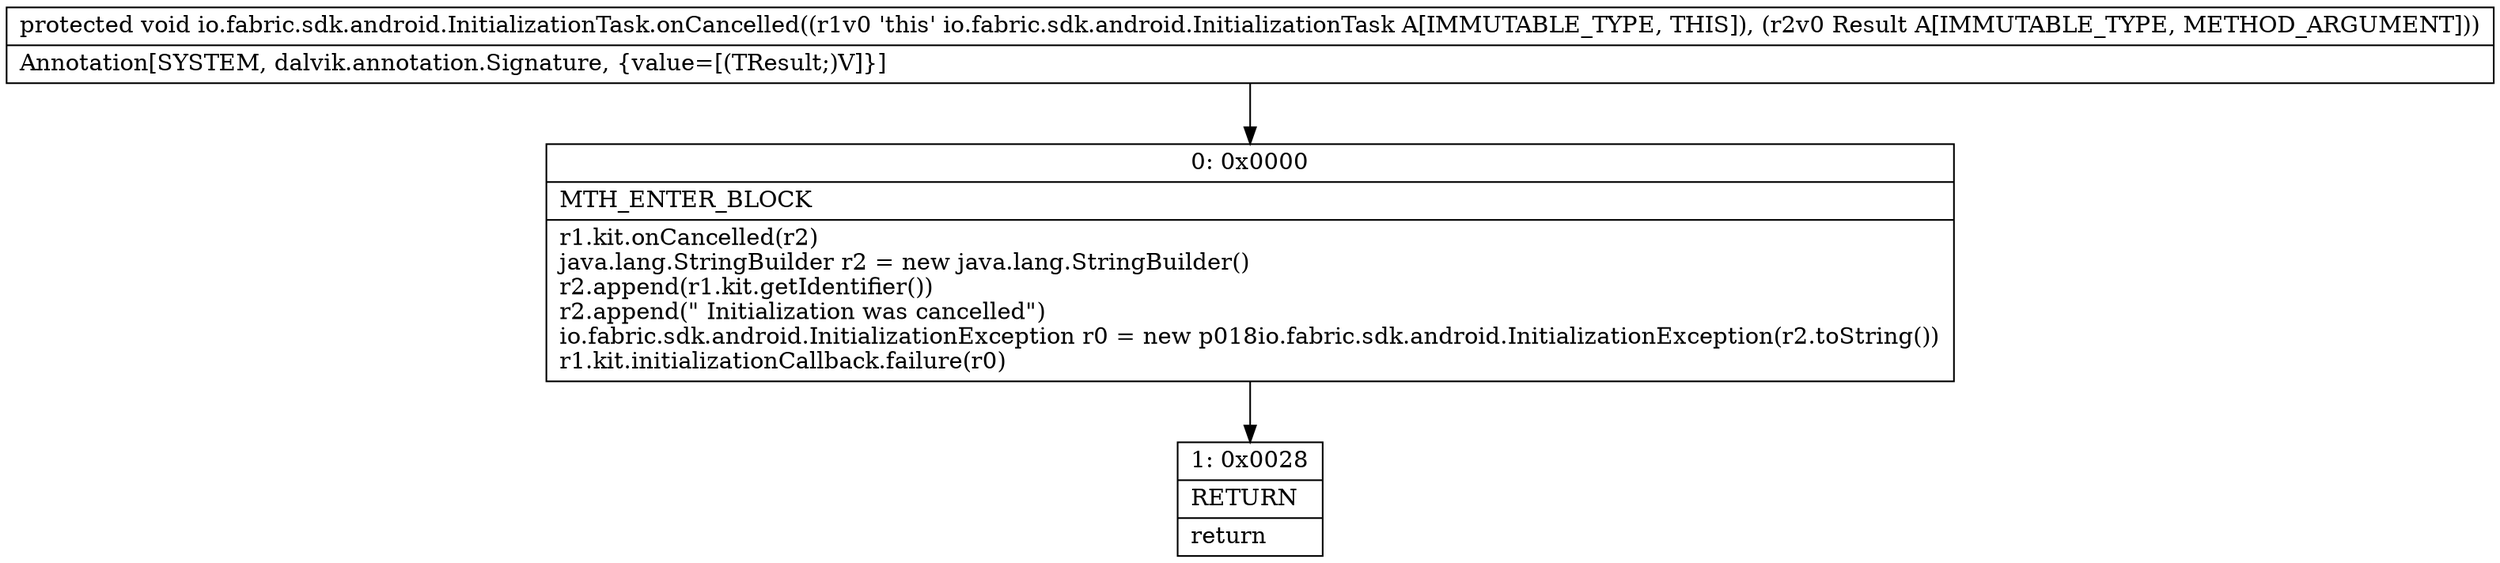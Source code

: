 digraph "CFG forio.fabric.sdk.android.InitializationTask.onCancelled(Ljava\/lang\/Object;)V" {
Node_0 [shape=record,label="{0\:\ 0x0000|MTH_ENTER_BLOCK\l|r1.kit.onCancelled(r2)\ljava.lang.StringBuilder r2 = new java.lang.StringBuilder()\lr2.append(r1.kit.getIdentifier())\lr2.append(\" Initialization was cancelled\")\lio.fabric.sdk.android.InitializationException r0 = new p018io.fabric.sdk.android.InitializationException(r2.toString())\lr1.kit.initializationCallback.failure(r0)\l}"];
Node_1 [shape=record,label="{1\:\ 0x0028|RETURN\l|return\l}"];
MethodNode[shape=record,label="{protected void io.fabric.sdk.android.InitializationTask.onCancelled((r1v0 'this' io.fabric.sdk.android.InitializationTask A[IMMUTABLE_TYPE, THIS]), (r2v0 Result A[IMMUTABLE_TYPE, METHOD_ARGUMENT]))  | Annotation[SYSTEM, dalvik.annotation.Signature, \{value=[(TResult;)V]\}]\l}"];
MethodNode -> Node_0;
Node_0 -> Node_1;
}

